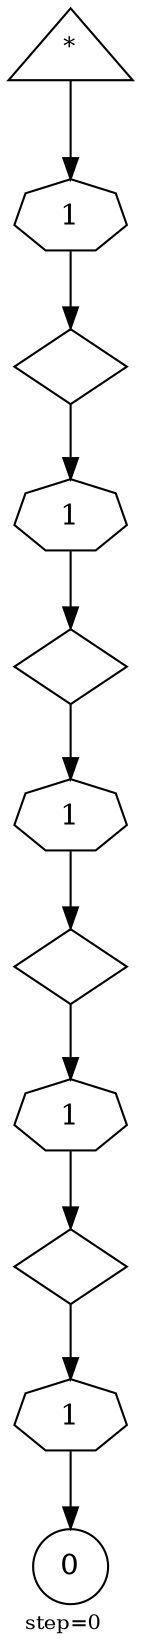 digraph {
  graph  [labelloc=bottom,labeljust=left,fontsize="10",label="step=0"];
  "295" [shape=diamond,peripheries="1",label="",labelfontcolor=black,color=black];
  "296" [shape=diamond,peripheries="1",label="",labelfontcolor=black,color=black];
  "297" [shape=diamond,peripheries="1",label="",labelfontcolor=black,color=black];
  "298" [shape=diamond,peripheries="1",label="",labelfontcolor=black,color=black];
  "299" [shape=circle,peripheries="1",label=<0>,labelfontcolor=black,color=black];
  "307" [shape=triangle,peripheries="1",label=<<SUP>*</SUP>>,labelfontcolor=black,color=black];
  "300" [label=<1>,peripheries="1",color=black,shape=septagon];
  "307" -> "300" [color=black];
  "300" -> "295" [color=black];
  "301" [label=<1>,peripheries="1",color=black,shape=septagon];
  "295" -> "301" [color=black];
  "301" -> "296" [color=black];
  "302" [label=<1>,peripheries="1",color=black,shape=septagon];
  "296" -> "302" [color=black];
  "302" -> "297" [color=black];
  "303" [label=<1>,peripheries="1",color=black,shape=septagon];
  "297" -> "303" [color=black];
  "303" -> "298" [color=black];
  "304" [label=<1>,peripheries="1",color=black,shape=septagon];
  "298" -> "304" [color=black];
  "304" -> "299" [color=black];
}
